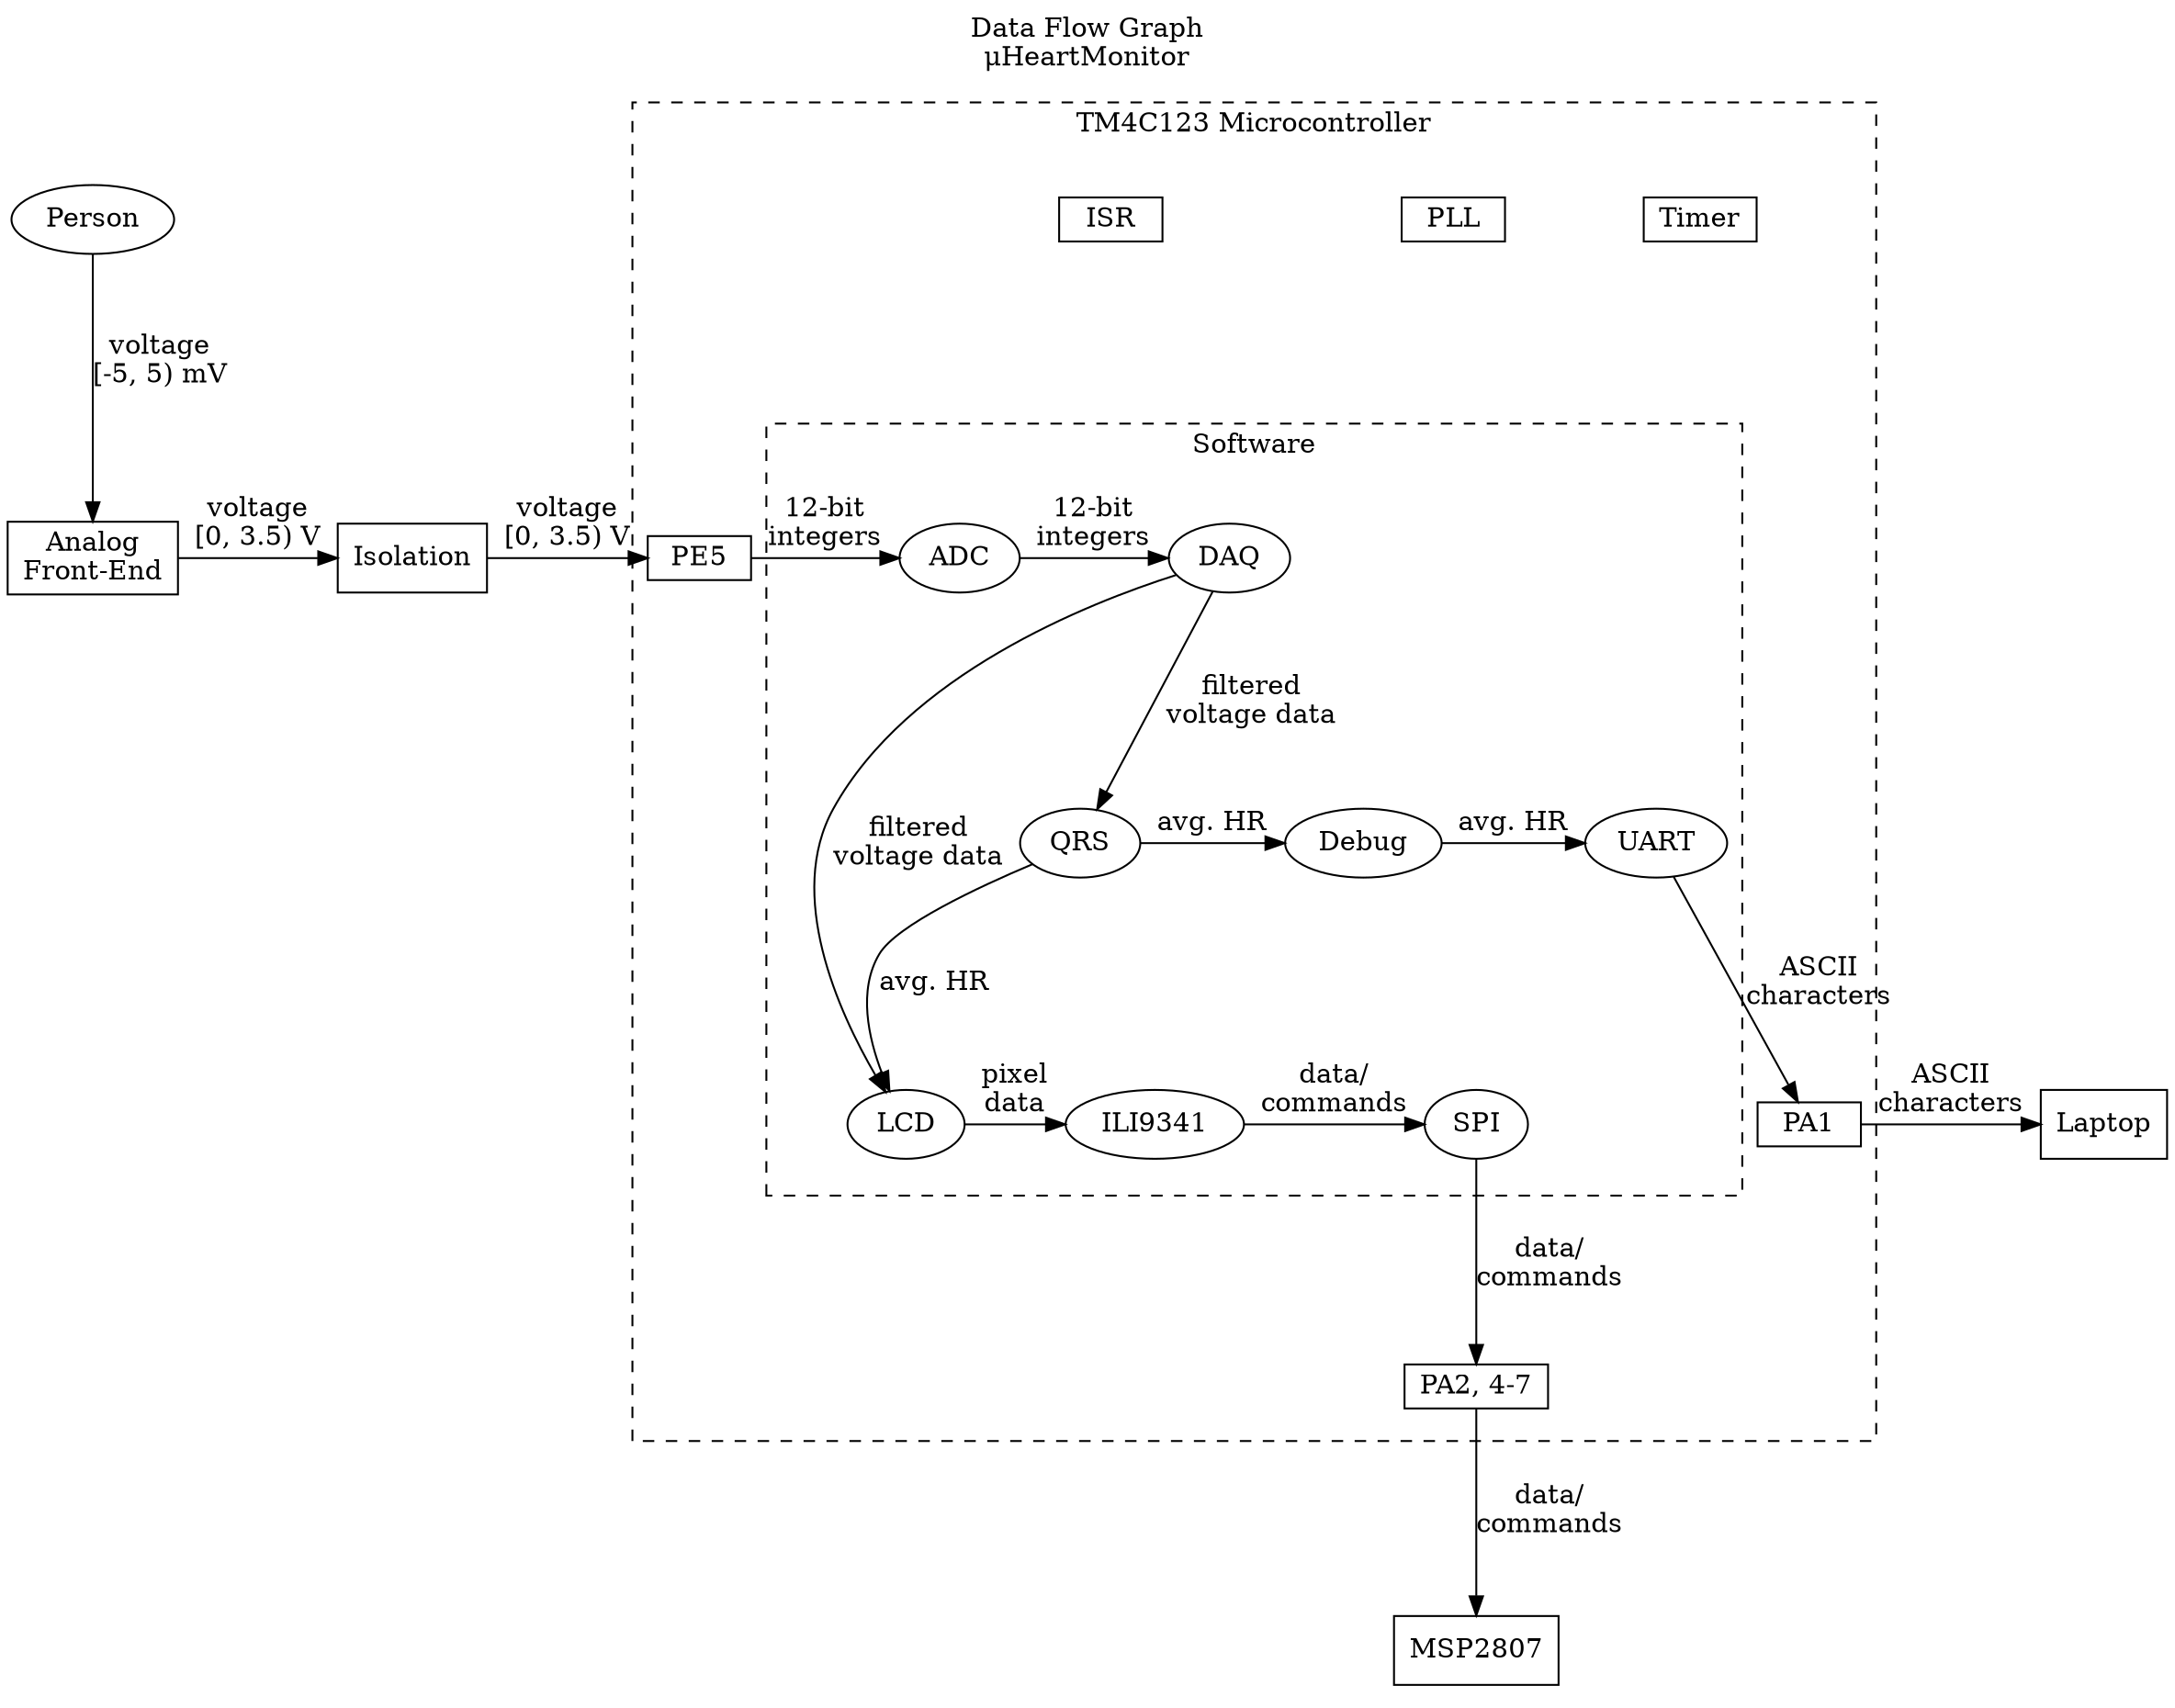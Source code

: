 digraph {
    labelloc="t";
    label="Data Flow Graph\nμHeartMonitor";
    newrank=true;
    ratio=0.75;
    
    Person;

    AFE[label="Analog\nFront-End", shape=rect];
    Isolation[shape=rect];
    MSP2807[shape=rect]
    Laptop[shape=rect];

    subgraph cluster_mcu{
        label="TM4C123 Microcontroller"
        style="dashed"

        subgraph cluster_sw{
            label="Software"
            style="dashed"
            node[shape=ellipse]
            ADC;
            DAQ;
            ILI9341;
            LCD;
            QRS;
            SPI;
            Debug;
            UART;
        };

        node[shape=rect; height=0.2];
        PA1;
        PA27[label="PA2, 4-7"];
        PE5;
        Timer;
        PLL;
        ISR;
    }


    // Connections
    Person -> AFE[label="voltage\n[-5, 5) mV"];
    AFE -> Isolation -> PE5[label="voltage\n[0, 3.5) V"];
    PE5 -> ADC -> DAQ[label="12-bit\nintegers"];
    DAQ -> {LCD, QRS}[label="filtered\nvoltage data"];
    QRS -> LCD[label="avg. HR"];
    QRS -> Debug -> UART[label="avg. HR"];
    UART -> PA1 -> Laptop[label="ASCII\ncharacters"];
    LCD -> ILI9341[label="pixel\ndata"];
    ILI9341 -> SPI-> PA27 -> MSP2807[label="data/\ncommands"];

    {rank=same; AFE, Isolation, PE5, ADC, DAQ}
    {rank=same; QRS, Debug, UART};
    {rank=same; LCD, ILI9341, SPI}
    {rank=same; PA1, Laptop}

}